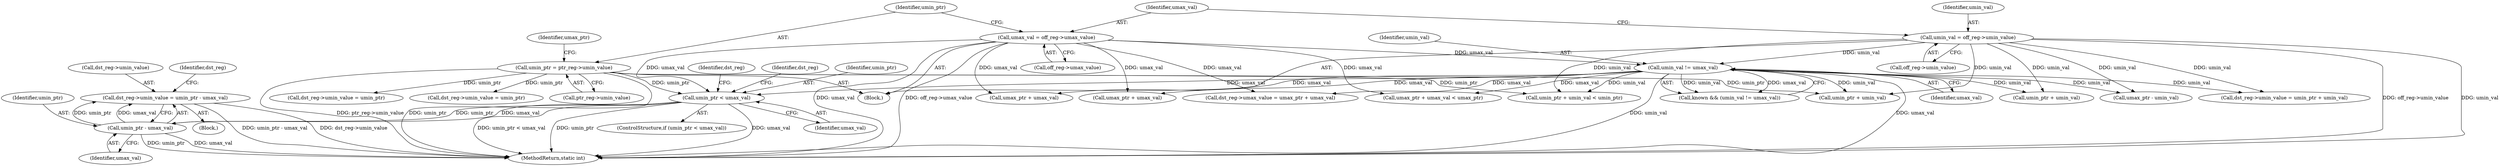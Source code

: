 digraph "0_linux_bb7f0f989ca7de1153bd128a40a71709e339fa03@integer" {
"1000686" [label="(Call,dst_reg->umin_value = umin_ptr - umax_val)"];
"1000690" [label="(Call,umin_ptr - umax_val)"];
"1000670" [label="(Call,umin_ptr < umax_val)"];
"1000172" [label="(Call,umin_ptr = ptr_reg->umin_value)"];
"1000225" [label="(Call,umin_val != umax_val)"];
"1000160" [label="(Call,umin_val = off_reg->umin_value)"];
"1000166" [label="(Call,umax_val = off_reg->umax_value)"];
"1000695" [label="(Identifier,dst_reg)"];
"1000227" [label="(Identifier,umax_val)"];
"1000697" [label="(Call,umax_ptr - umin_val)"];
"1000685" [label="(Block,)"];
"1000686" [label="(Call,dst_reg->umin_value = umin_ptr - umax_val)"];
"1000121" [label="(Block,)"];
"1000160" [label="(Call,umin_val = off_reg->umin_value)"];
"1000460" [label="(Call,umax_ptr + umax_val)"];
"1000162" [label="(Call,off_reg->umin_value)"];
"1000690" [label="(Call,umin_ptr - umax_val)"];
"1000167" [label="(Identifier,umax_val)"];
"1000672" [label="(Identifier,umax_val)"];
"1000687" [label="(Call,dst_reg->umin_value)"];
"1000691" [label="(Identifier,umin_ptr)"];
"1000688" [label="(Identifier,dst_reg)"];
"1000676" [label="(Identifier,dst_reg)"];
"1000669" [label="(ControlStructure,if (umin_ptr < umax_val))"];
"1000383" [label="(Call,dst_reg->umin_value = umin_ptr)"];
"1000481" [label="(Call,umin_ptr + umin_val)"];
"1000223" [label="(Call,known && (umin_val != umax_val))"];
"1000161" [label="(Identifier,umin_val)"];
"1000671" [label="(Identifier,umin_ptr)"];
"1000797" [label="(MethodReturn,static int)"];
"1000166" [label="(Call,umax_val = off_reg->umax_value)"];
"1000454" [label="(Call,umin_ptr + umin_val < umin_ptr)"];
"1000477" [label="(Call,dst_reg->umin_value = umin_ptr + umin_val)"];
"1000484" [label="(Call,dst_reg->umax_value = umax_ptr + umax_val)"];
"1000692" [label="(Identifier,umax_val)"];
"1000173" [label="(Identifier,umin_ptr)"];
"1000179" [label="(Identifier,umax_ptr)"];
"1000593" [label="(Call,dst_reg->umin_value = umin_ptr)"];
"1000226" [label="(Identifier,umin_val)"];
"1000225" [label="(Call,umin_val != umax_val)"];
"1000455" [label="(Call,umin_ptr + umin_val)"];
"1000172" [label="(Call,umin_ptr = ptr_reg->umin_value)"];
"1000459" [label="(Call,umax_ptr + umax_val < umax_ptr)"];
"1000670" [label="(Call,umin_ptr < umax_val)"];
"1000168" [label="(Call,off_reg->umax_value)"];
"1000174" [label="(Call,ptr_reg->umin_value)"];
"1000488" [label="(Call,umax_ptr + umax_val)"];
"1000686" -> "1000685"  [label="AST: "];
"1000686" -> "1000690"  [label="CFG: "];
"1000687" -> "1000686"  [label="AST: "];
"1000690" -> "1000686"  [label="AST: "];
"1000695" -> "1000686"  [label="CFG: "];
"1000686" -> "1000797"  [label="DDG: umin_ptr - umax_val"];
"1000686" -> "1000797"  [label="DDG: dst_reg->umin_value"];
"1000690" -> "1000686"  [label="DDG: umin_ptr"];
"1000690" -> "1000686"  [label="DDG: umax_val"];
"1000690" -> "1000692"  [label="CFG: "];
"1000691" -> "1000690"  [label="AST: "];
"1000692" -> "1000690"  [label="AST: "];
"1000690" -> "1000797"  [label="DDG: umax_val"];
"1000690" -> "1000797"  [label="DDG: umin_ptr"];
"1000670" -> "1000690"  [label="DDG: umin_ptr"];
"1000670" -> "1000690"  [label="DDG: umax_val"];
"1000670" -> "1000669"  [label="AST: "];
"1000670" -> "1000672"  [label="CFG: "];
"1000671" -> "1000670"  [label="AST: "];
"1000672" -> "1000670"  [label="AST: "];
"1000676" -> "1000670"  [label="CFG: "];
"1000688" -> "1000670"  [label="CFG: "];
"1000670" -> "1000797"  [label="DDG: umax_val"];
"1000670" -> "1000797"  [label="DDG: umin_ptr < umax_val"];
"1000670" -> "1000797"  [label="DDG: umin_ptr"];
"1000172" -> "1000670"  [label="DDG: umin_ptr"];
"1000225" -> "1000670"  [label="DDG: umax_val"];
"1000166" -> "1000670"  [label="DDG: umax_val"];
"1000172" -> "1000121"  [label="AST: "];
"1000172" -> "1000174"  [label="CFG: "];
"1000173" -> "1000172"  [label="AST: "];
"1000174" -> "1000172"  [label="AST: "];
"1000179" -> "1000172"  [label="CFG: "];
"1000172" -> "1000797"  [label="DDG: umin_ptr"];
"1000172" -> "1000797"  [label="DDG: ptr_reg->umin_value"];
"1000172" -> "1000383"  [label="DDG: umin_ptr"];
"1000172" -> "1000454"  [label="DDG: umin_ptr"];
"1000172" -> "1000455"  [label="DDG: umin_ptr"];
"1000172" -> "1000593"  [label="DDG: umin_ptr"];
"1000225" -> "1000223"  [label="AST: "];
"1000225" -> "1000227"  [label="CFG: "];
"1000226" -> "1000225"  [label="AST: "];
"1000227" -> "1000225"  [label="AST: "];
"1000223" -> "1000225"  [label="CFG: "];
"1000225" -> "1000797"  [label="DDG: umax_val"];
"1000225" -> "1000797"  [label="DDG: umin_val"];
"1000225" -> "1000223"  [label="DDG: umin_val"];
"1000225" -> "1000223"  [label="DDG: umax_val"];
"1000160" -> "1000225"  [label="DDG: umin_val"];
"1000166" -> "1000225"  [label="DDG: umax_val"];
"1000225" -> "1000454"  [label="DDG: umin_val"];
"1000225" -> "1000455"  [label="DDG: umin_val"];
"1000225" -> "1000459"  [label="DDG: umax_val"];
"1000225" -> "1000460"  [label="DDG: umax_val"];
"1000225" -> "1000477"  [label="DDG: umin_val"];
"1000225" -> "1000481"  [label="DDG: umin_val"];
"1000225" -> "1000484"  [label="DDG: umax_val"];
"1000225" -> "1000488"  [label="DDG: umax_val"];
"1000225" -> "1000697"  [label="DDG: umin_val"];
"1000160" -> "1000121"  [label="AST: "];
"1000160" -> "1000162"  [label="CFG: "];
"1000161" -> "1000160"  [label="AST: "];
"1000162" -> "1000160"  [label="AST: "];
"1000167" -> "1000160"  [label="CFG: "];
"1000160" -> "1000797"  [label="DDG: off_reg->umin_value"];
"1000160" -> "1000797"  [label="DDG: umin_val"];
"1000160" -> "1000454"  [label="DDG: umin_val"];
"1000160" -> "1000455"  [label="DDG: umin_val"];
"1000160" -> "1000477"  [label="DDG: umin_val"];
"1000160" -> "1000481"  [label="DDG: umin_val"];
"1000160" -> "1000697"  [label="DDG: umin_val"];
"1000166" -> "1000121"  [label="AST: "];
"1000166" -> "1000168"  [label="CFG: "];
"1000167" -> "1000166"  [label="AST: "];
"1000168" -> "1000166"  [label="AST: "];
"1000173" -> "1000166"  [label="CFG: "];
"1000166" -> "1000797"  [label="DDG: off_reg->umax_value"];
"1000166" -> "1000797"  [label="DDG: umax_val"];
"1000166" -> "1000459"  [label="DDG: umax_val"];
"1000166" -> "1000460"  [label="DDG: umax_val"];
"1000166" -> "1000484"  [label="DDG: umax_val"];
"1000166" -> "1000488"  [label="DDG: umax_val"];
}
